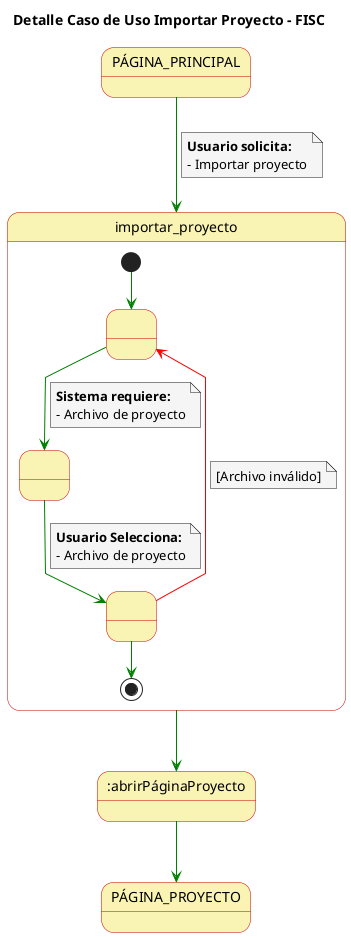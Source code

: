 @startuml

skinparam state {
  BackgroundColor #faf4b4
  BorderColor #c90000
}

skinparam note {
  BackgroundColor #f5f5f5
}

skinparam linetype polyline

title Detalle Caso de Uso Importar Proyecto - FISC


PÁGINA_PRINCIPAL -[#green]-> importar_proyecto 
note on link
  **Usuario solicita:**
  - Importar proyecto
end note

state importar_proyecto {
  state 1 as " "
  state 2 as " "
  state 3 as " "
  
  [*] -[#green]-> 1
  1 -[#green]-> 2
  note on link
      **Sistema requiere:**
      - Archivo de proyecto
  end note
  2 -[#green]-> 3
  note on link
    **Usuario Selecciona:**
    - Archivo de proyecto
  end note
  3 -[#red]-> 1
  note on link
    [Archivo inválido]
  end note
  3 -[#green]-> [*]
}

importar_proyecto -[#green]-> :abrirPáginaProyecto

:abrirPáginaProyecto -[#green]-> PÁGINA_PROYECTO

@enduml